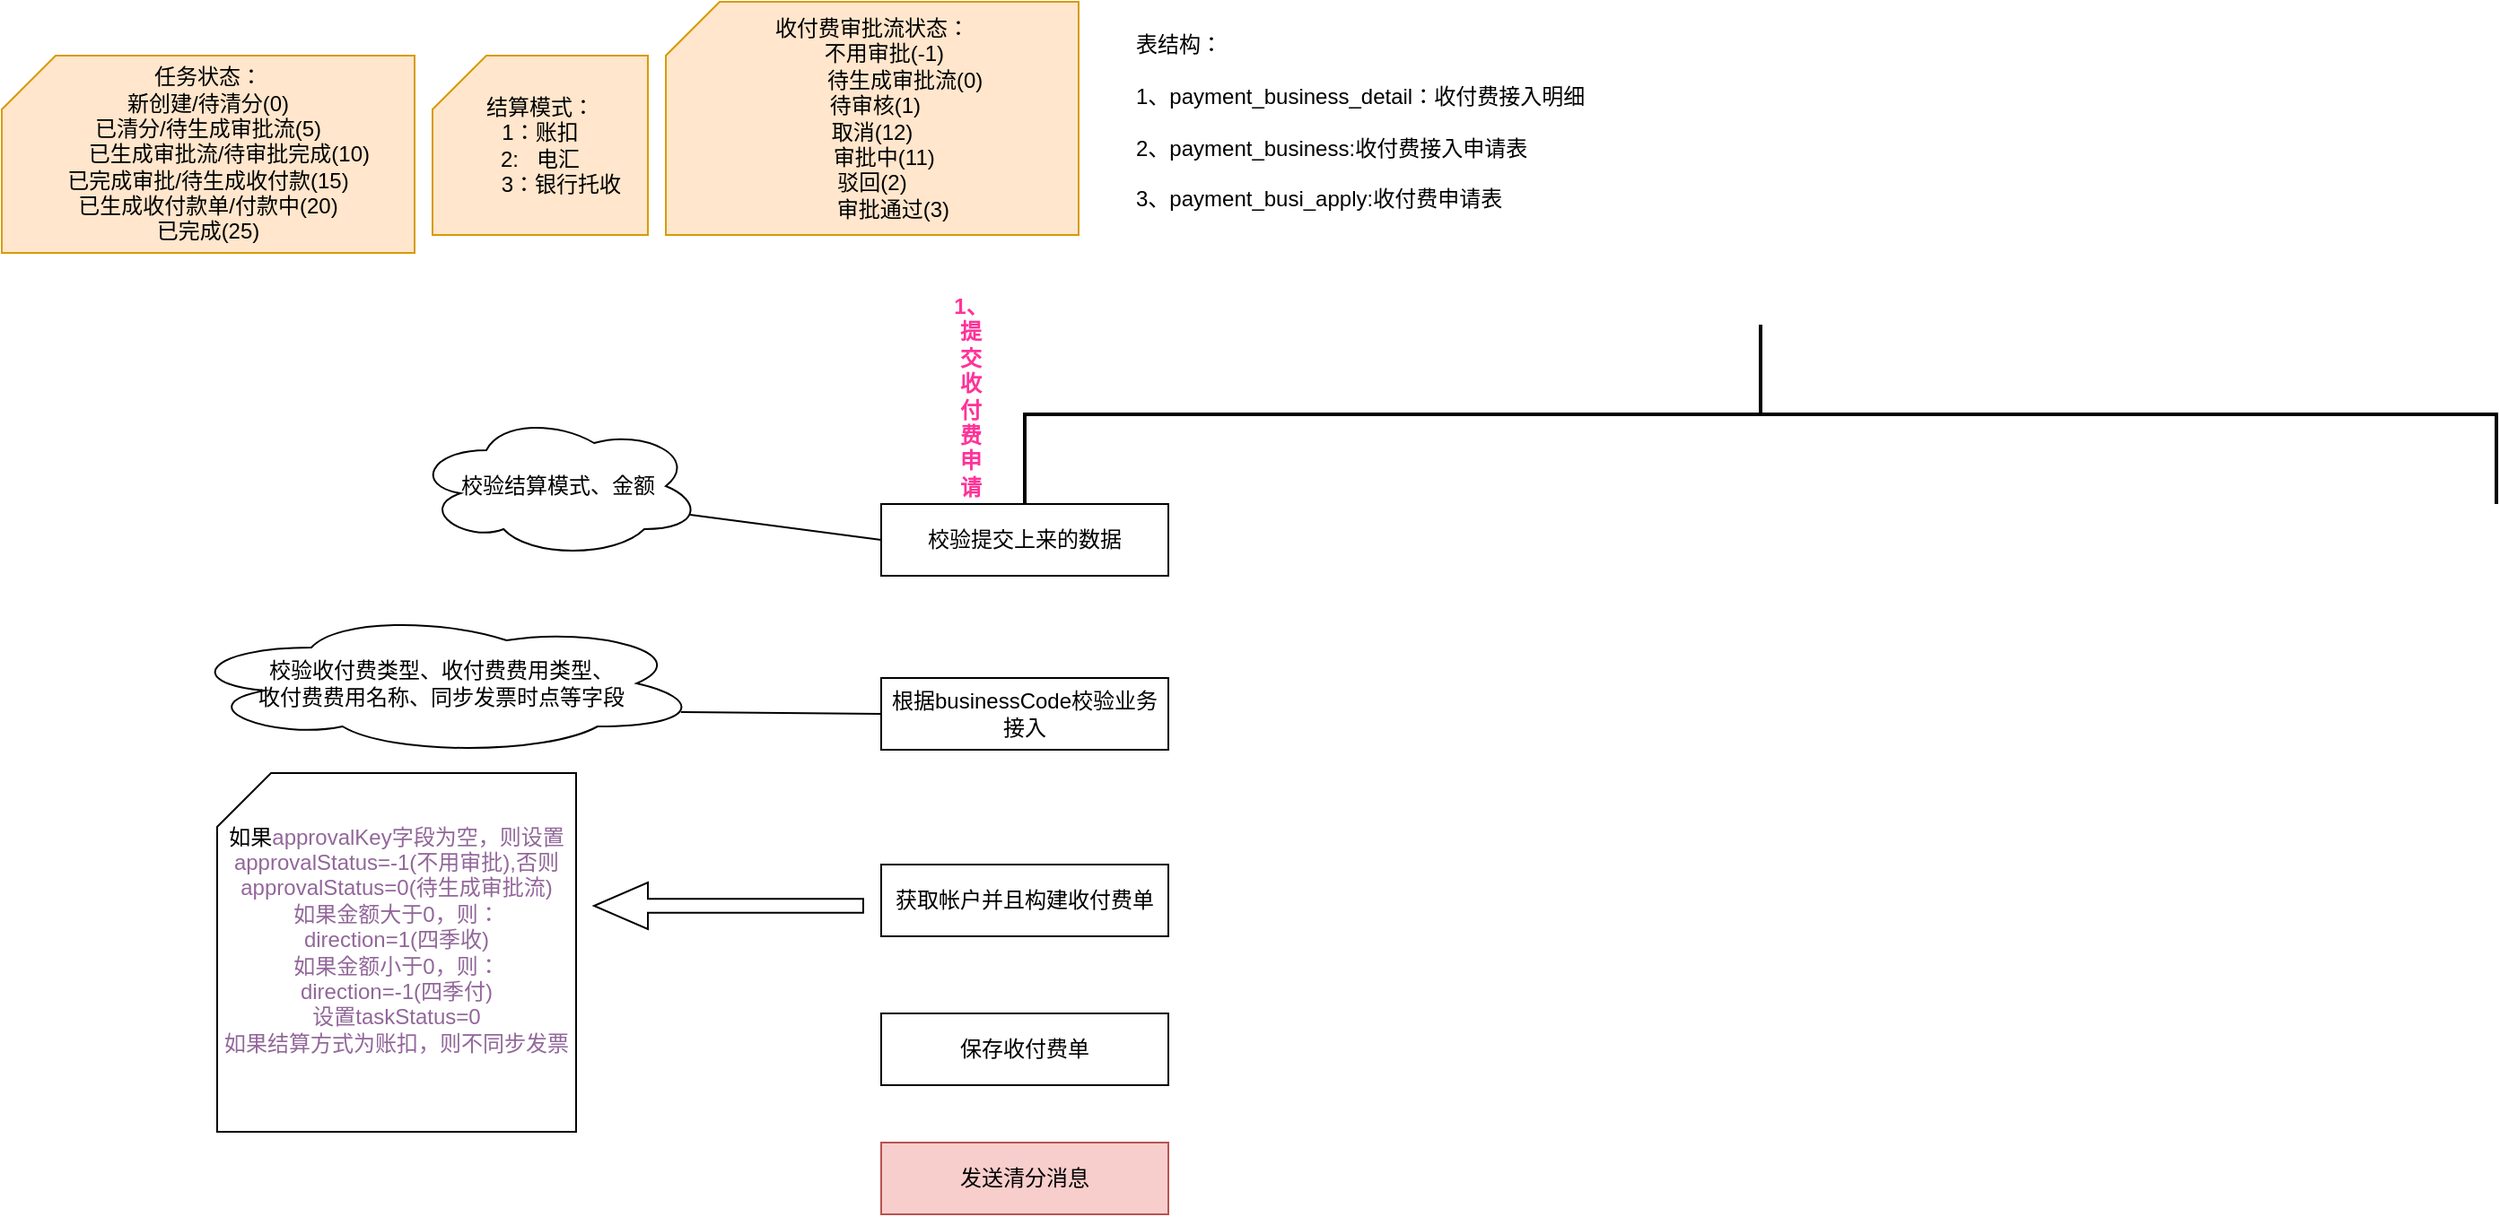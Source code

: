<mxfile version="11.0.8" type="github"><diagram id="caSzI0WUD-6tY-7GJb6t" name="Page-1"><mxGraphModel dx="1970" dy="762" grid="1" gridSize="10" guides="1" tooltips="1" connect="1" arrows="1" fold="1" page="1" pageScale="1" pageWidth="827" pageHeight="1169" math="0" shadow="0"><root><mxCell id="0"/><mxCell id="1" parent="0"/><mxCell id="fiOI_tOhJTVQoqX9DKkL-2" value="" style="strokeWidth=2;html=1;shape=mxgraph.flowchart.annotation_2;align=left;pointerEvents=1;direction=south;" vertex="1" parent="1"><mxGeometry x="-40" y="200" width="820" height="100" as="geometry"/></mxCell><mxCell id="fiOI_tOhJTVQoqX9DKkL-3" value="校验提交上来的数据" style="rounded=0;whiteSpace=wrap;html=1;" vertex="1" parent="1"><mxGeometry x="-120" y="300" width="160" height="40" as="geometry"/></mxCell><mxCell id="fiOI_tOhJTVQoqX9DKkL-6" value="&lt;b&gt;&lt;font color=&quot;#FF3399&quot;&gt;1、提交收付费申请&lt;/font&gt;&lt;/b&gt;" style="text;html=1;strokeColor=none;fillColor=none;align=center;verticalAlign=middle;whiteSpace=wrap;rounded=0;direction=south;" vertex="1" parent="1"><mxGeometry x="-80" y="180" width="20" height="120" as="geometry"/></mxCell><mxCell id="fiOI_tOhJTVQoqX9DKkL-7" value="结算模式：&lt;br&gt;1：账扣&lt;br&gt;2:&amp;nbsp;&amp;nbsp; 电汇&lt;br&gt;&amp;nbsp;&amp;nbsp;&amp;nbsp;&amp;nbsp;&amp;nbsp;&amp;nbsp; 3：银行托收" style="shape=card;whiteSpace=wrap;html=1;fillColor=#ffe6cc;strokeColor=#d79b00;" vertex="1" parent="1"><mxGeometry x="-370" y="50" width="120" height="100" as="geometry"/></mxCell><mxCell id="fiOI_tOhJTVQoqX9DKkL-8" value="校验结算模式、金额" style="ellipse;shape=cloud;whiteSpace=wrap;html=1;fillColor=none;" vertex="1" parent="1"><mxGeometry x="-380" y="250" width="160" height="80" as="geometry"/></mxCell><mxCell id="fiOI_tOhJTVQoqX9DKkL-10" value="" style="endArrow=none;html=1;exitX=0.96;exitY=0.7;exitDx=0;exitDy=0;exitPerimeter=0;entryX=0;entryY=0.5;entryDx=0;entryDy=0;" edge="1" parent="1" source="fiOI_tOhJTVQoqX9DKkL-8" target="fiOI_tOhJTVQoqX9DKkL-3"><mxGeometry width="50" height="50" relative="1" as="geometry"><mxPoint x="-240" y="360" as="sourcePoint"/><mxPoint x="-190" y="310" as="targetPoint"/></mxGeometry></mxCell><mxCell id="fiOI_tOhJTVQoqX9DKkL-11" value="根据businessCode校验业务接入" style="rounded=0;whiteSpace=wrap;html=1;" vertex="1" parent="1"><mxGeometry x="-120" y="397" width="160" height="40" as="geometry"/></mxCell><mxCell id="fiOI_tOhJTVQoqX9DKkL-12" value="校验收付费类型、收付费费用类型、&lt;br&gt;收付费费用名称、同步发票时点等字段" style="ellipse;shape=cloud;whiteSpace=wrap;html=1;fillColor=none;" vertex="1" parent="1"><mxGeometry x="-510" y="360" width="290" height="80" as="geometry"/></mxCell><mxCell id="fiOI_tOhJTVQoqX9DKkL-13" value="" style="endArrow=none;html=1;exitX=0.96;exitY=0.7;exitDx=0;exitDy=0;exitPerimeter=0;entryX=0;entryY=0.5;entryDx=0;entryDy=0;" edge="1" parent="1" source="fiOI_tOhJTVQoqX9DKkL-12" target="fiOI_tOhJTVQoqX9DKkL-11"><mxGeometry width="50" height="50" relative="1" as="geometry"><mxPoint x="-249.9" y="420" as="sourcePoint"/><mxPoint x="-143.5" y="434" as="targetPoint"/></mxGeometry></mxCell><mxCell id="fiOI_tOhJTVQoqX9DKkL-19" value="收付费审批流状态：&lt;br&gt;&amp;nbsp;&amp;nbsp;&amp;nbsp; 不用审批(-1)&lt;br&gt;&amp;nbsp;&amp;nbsp;&amp;nbsp;&amp;nbsp;&amp;nbsp;&amp;nbsp;&amp;nbsp;&amp;nbsp;&amp;nbsp;&amp;nbsp; 待生成审批流(0)&lt;br&gt;&amp;nbsp;待审核(1)&lt;br&gt;取消(12)&lt;br&gt;&amp;nbsp;&amp;nbsp;&amp;nbsp; 审批中(11)&lt;br&gt;驳回(2)&lt;br&gt;&amp;nbsp;&amp;nbsp;&amp;nbsp;&amp;nbsp;&amp;nbsp;&amp;nbsp; 审批通过(3)" style="shape=card;whiteSpace=wrap;html=1;fillColor=#ffe6cc;strokeColor=#d79b00;" vertex="1" parent="1"><mxGeometry x="-240" y="20" width="230" height="130" as="geometry"/></mxCell><mxCell id="fiOI_tOhJTVQoqX9DKkL-20" value="获取帐户并且构建收付费单" style="rounded=0;whiteSpace=wrap;html=1;" vertex="1" parent="1"><mxGeometry x="-120" y="501" width="160" height="40" as="geometry"/></mxCell><mxCell id="fiOI_tOhJTVQoqX9DKkL-22" value="如果&lt;span style=&quot;color: #92679a&quot;&gt;approvalKey字段为空，则设置&lt;br&gt;approvalStatus=-1(不用审批),否则&lt;br&gt;&lt;/span&gt;&lt;span style=&quot;color: #92679a&quot;&gt;approvalStatus=0(待生成审批流)&lt;br&gt;如果金额大于0，则：&lt;br&gt;direction=1(四季收)&lt;br&gt;如果金额小于0，则：&lt;br&gt;direction=-1(四季付)&lt;br&gt;设置taskStatus=0&lt;br&gt;如果结算方式为账扣，则不同步发票&lt;br&gt;&lt;br&gt;&lt;/span&gt;&lt;span style=&quot;color: #92679a&quot;&gt;&lt;/span&gt;" style="shape=card;whiteSpace=wrap;html=1;fillColor=none;" vertex="1" parent="1"><mxGeometry x="-490" y="450" width="200" height="200" as="geometry"/></mxCell><mxCell id="fiOI_tOhJTVQoqX9DKkL-23" value="" style="shape=singleArrow;direction=west;whiteSpace=wrap;html=1;fillColor=none;" vertex="1" parent="1"><mxGeometry x="-280" y="511" width="150" height="26" as="geometry"/></mxCell><mxCell id="fiOI_tOhJTVQoqX9DKkL-24" value="表结构：&#xa;&#xa;1、payment_business_detail：收付费接入明细&#xa;&#xa;2、payment_business:收付费接入申请表&#xa;&#xa;3、payment_busi_apply:收付费申请表" style="text;html=1;" vertex="1" parent="1"><mxGeometry x="20" y="30" width="280" height="110" as="geometry"/></mxCell><mxCell id="fiOI_tOhJTVQoqX9DKkL-25" value="任务状态：&lt;br&gt;新创建/待清分(0)&lt;br&gt;已清分/待生成审批流(5)&lt;br&gt;&amp;nbsp;&amp;nbsp;&amp;nbsp;&amp;nbsp;&amp;nbsp;&amp;nbsp; 已生成审批流/待审批完成(10)&lt;br&gt;已完成审批/待生成收付款(15)&lt;br&gt;已生成收付款单/付款中(20)&lt;br&gt;已完成(25)" style="shape=card;whiteSpace=wrap;html=1;fillColor=#ffe6cc;strokeColor=#d79b00;" vertex="1" parent="1"><mxGeometry x="-610" y="50" width="230" height="110" as="geometry"/></mxCell><mxCell id="fiOI_tOhJTVQoqX9DKkL-26" value="保存收付费单" style="rounded=0;whiteSpace=wrap;html=1;" vertex="1" parent="1"><mxGeometry x="-120" y="584" width="160" height="40" as="geometry"/></mxCell><mxCell id="fiOI_tOhJTVQoqX9DKkL-27" value="发送清分消息" style="rounded=0;whiteSpace=wrap;html=1;fillColor=#f8cecc;strokeColor=#b85450;" vertex="1" parent="1"><mxGeometry x="-120" y="656" width="160" height="40" as="geometry"/></mxCell></root></mxGraphModel></diagram></mxfile>